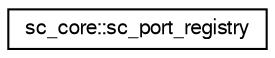 digraph "Graphical Class Hierarchy"
{
  edge [fontname="FreeSans",fontsize="10",labelfontname="FreeSans",labelfontsize="10"];
  node [fontname="FreeSans",fontsize="10",shape=record];
  rankdir="LR";
  Node0 [label="sc_core::sc_port_registry",height=0.2,width=0.4,color="black", fillcolor="white", style="filled",URL="$a01216.html"];
}
